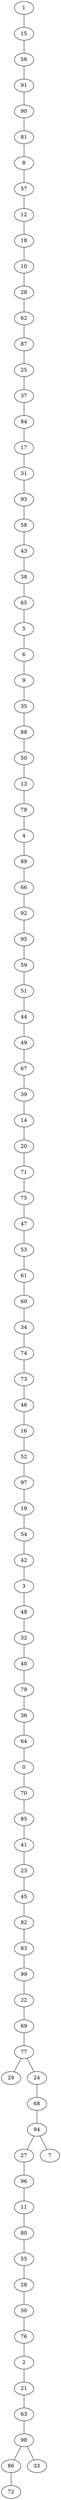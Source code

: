 strict graph G {
1;
15;
56;
91;
90;
81;
8;
57;
12;
18;
10;
28;
62;
87;
25;
37;
84;
17;
31;
93;
58;
43;
38;
65;
5;
6;
9;
35;
88;
50;
13;
78;
4;
89;
66;
92;
95;
59;
51;
44;
49;
67;
39;
14;
20;
71;
75;
47;
53;
61;
60;
34;
74;
73;
46;
16;
52;
97;
19;
54;
42;
3;
48;
32;
40;
79;
36;
64;
0;
70;
85;
41;
23;
45;
82;
83;
99;
22;
69;
77;
29;
24;
68;
94;
27;
96;
11;
80;
55;
26;
30;
76;
2;
21;
63;
98;
86;
72;
33;
7;
90 -- 81;
43 -- 38;
46 -- 16;
27 -- 96;
18 -- 10;
20 -- 71;
58 -- 43;
24 -- 68;
55 -- 26;
94 -- 7;
19 -- 54;
64 -- 0;
81 -- 8;
89 -- 66;
92 -- 95;
47 -- 53;
34 -- 74;
8 -- 57;
63 -- 98;
78 -- 4;
26 -- 30;
74 -- 73;
11 -- 80;
82 -- 83;
15 -- 56;
50 -- 13;
37 -- 84;
52 -- 97;
3 -- 48;
59 -- 51;
9 -- 35;
88 -- 50;
25 -- 37;
84 -- 17;
76 -- 2;
85 -- 41;
41 -- 23;
69 -- 77;
80 -- 55;
57 -- 12;
51 -- 44;
21 -- 63;
97 -- 19;
93 -- 58;
91 -- 90;
61 -- 60;
96 -- 11;
30 -- 76;
38 -- 65;
12 -- 18;
49 -- 67;
67 -- 39;
6 -- 9;
23 -- 45;
1 -- 15;
31 -- 93;
56 -- 91;
48 -- 32;
87 -- 25;
42 -- 3;
22 -- 69;
79 -- 36;
98 -- 86;
98 -- 33;
75 -- 47;
86 -- 72;
73 -- 46;
32 -- 40;
10 -- 28;
94 -- 27;
44 -- 49;
39 -- 14;
53 -- 61;
77 -- 29;
40 -- 79;
71 -- 75;
60 -- 34;
16 -- 52;
54 -- 42;
66 -- 92;
17 -- 31;
4 -- 89;
36 -- 64;
28 -- 62;
2 -- 21;
99 -- 22;
77 -- 24;
83 -- 99;
0 -- 70;
13 -- 78;
45 -- 82;
70 -- 85;
68 -- 94;
35 -- 88;
14 -- 20;
65 -- 5;
95 -- 59;
62 -- 87;
5 -- 6;
}
